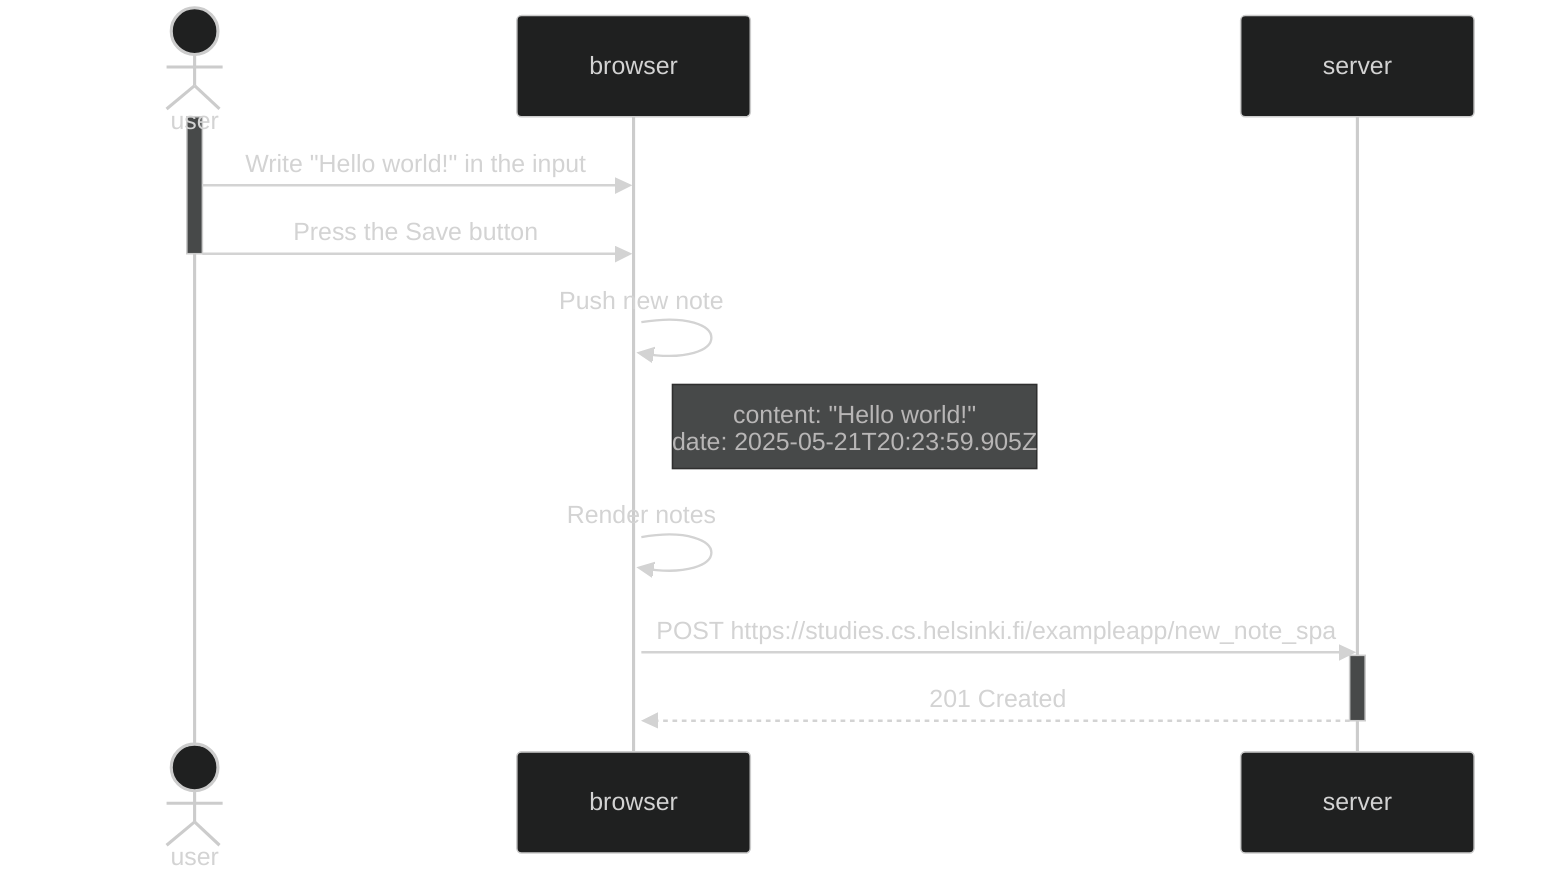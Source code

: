 %%{init: {'theme':'dark'}}%%

sequenceDiagram

    actor user
    participant browser
    participant server

    activate user
    user->>browser: Write "Hello world!" in the input
    user->>browser: Press the Save button
    deactivate user

    activate browser

    browser->>browser: Push new note
        Note right of browser: content: "Hello world!"<br/>date: 2025-05-21T20:23:59.905Z

    browser->>browser: Render notes

    browser->>server: POST https://studies.cs.helsinki.fi/exampleapp/new_note_spa
    activate server
    server-->>browser: 201 Created
    deactivate server